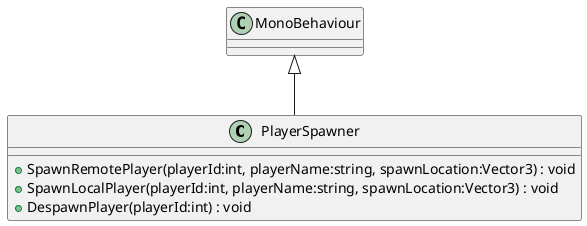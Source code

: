 @startuml
class PlayerSpawner {
    + SpawnRemotePlayer(playerId:int, playerName:string, spawnLocation:Vector3) : void
    + SpawnLocalPlayer(playerId:int, playerName:string, spawnLocation:Vector3) : void
    + DespawnPlayer(playerId:int) : void
}
MonoBehaviour <|-- PlayerSpawner
@enduml
